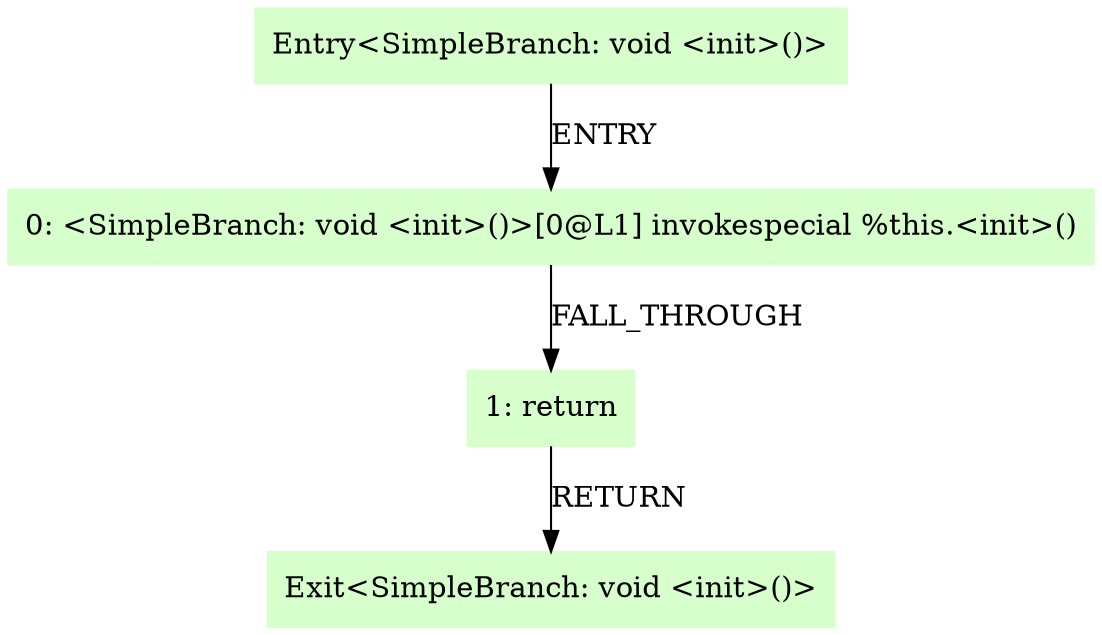 digraph G {
  node [style=filled,color=".3 .2 1.0",shape=box,];
  "0" [label="Entry<SimpleBranch: void <init>()>",];
  "1" [label="0: <SimpleBranch: void <init>()>[0@L1] invokespecial %this.<init>()",];
  "2" [label="1: return",];
  "3" [label="Exit<SimpleBranch: void <init>()>",];
  "0" -> "1" [label="ENTRY",];
  "1" -> "2" [label="FALL_THROUGH",];
  "2" -> "3" [label="RETURN",];
}
